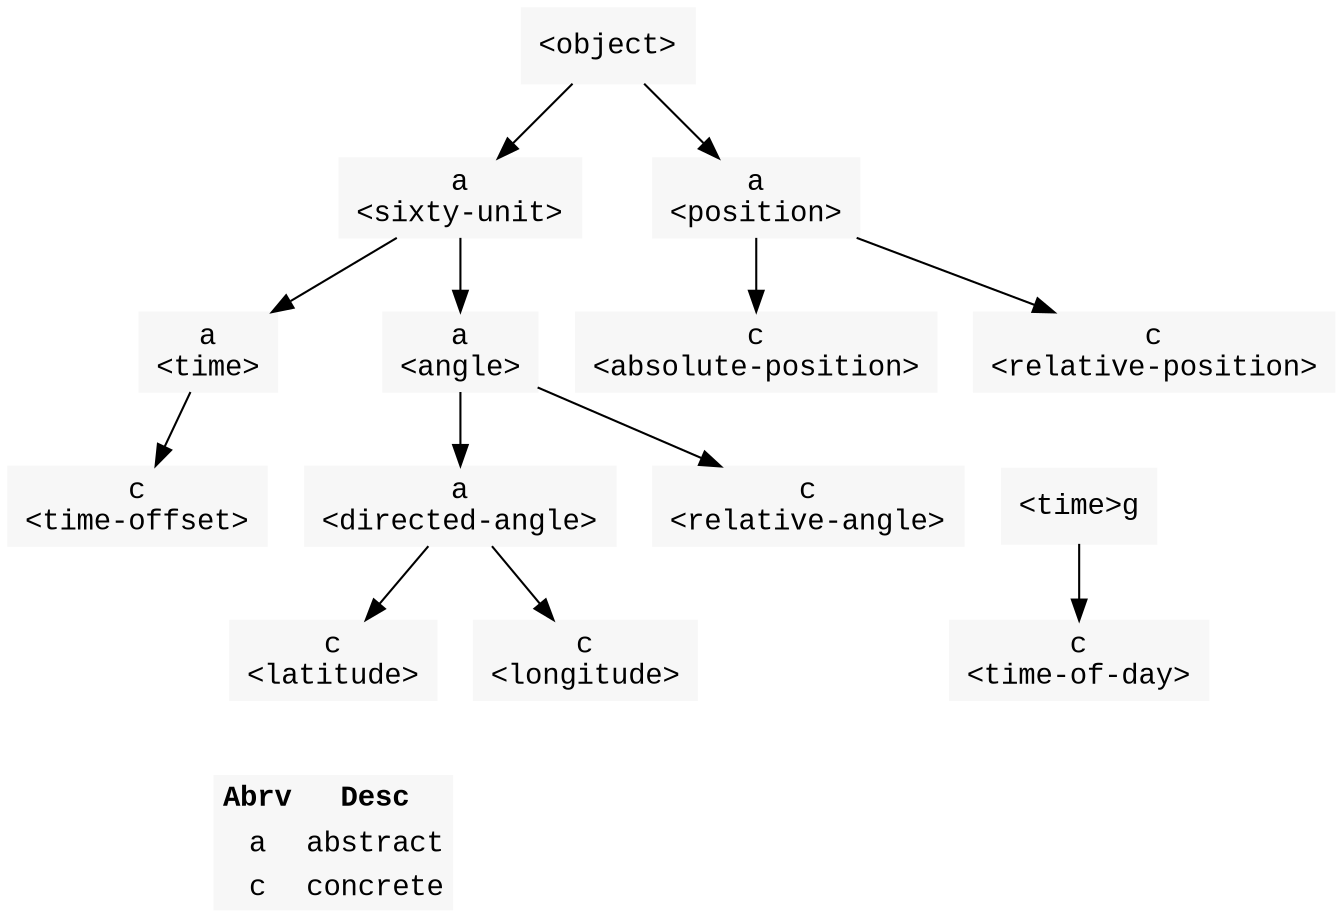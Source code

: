 digraph G {

  node [
    shape=box;
    color="#f7f7f7";
    style="filled,setlinewidth(1)";
    fontname="Courier New";
  ];
	
  "<object>"		[label="<object>"];
  "<sixty-unit>"       	[label="a\n<sixty-unit>"];
  "<time>"              [label="a\n<time>"];
  "<angle>"            	[label="a\n<angle>"];
  "<time-of-day>"       [label="c\n<time-of-day>"];
  "<time-offset>"       [label="c\n<time-offset>"];
  "<directed-angle>"   	[label="a\n<directed-angle>"];
  "<relative-angle>"    [label="c\n<relative-angle>"];
  "<position>"          [label="a\n<position>"];
  "<absolute-position>"	[label="c\n<absolute-position>"];
  "<relative-position>"	[label="c\n<relative-position>"];
  "<latitude>"          [label="c\n<latitude>"];
  "<longitude>"		[label="c\n<longitude>"];
  
  "<object>"		-> "<sixty-unit>";
  "<object>"           	-> "<position>";
  "<sixty-unit>"     	-> "<time>";
  "<sixty-unit>"     	-> "<angle>";
  "<time>g"           	-> "<time-of-day>";
  "<time>"           	-> "<time-offset>";
  "<angle>"          	-> "<directed-angle>";
  "<angle>"          	-> "<relative-angle>";
  "<directed-angle>" 	-> "<latitude>";
  "<directed-angle>"  	-> "<longitude>"; 
  "<position>"       	-> "<absolute-position>";
  "<position>"       	-> "<relative-position>";

  {
    rank = sink;
    Legend [
      shape=none, margin=0,label=<
    <table border="0" cellpadding="2" cellborder="0">
      <tr>
        <td><b>Abrv</b></td>
	<td><b>Desc</b></td>
      </tr>
      <tr>
        <td>a</td>
	<td>abstract</td>
      </tr>
      <tr>
        <td>c</td>
	<td>concrete</td>
      </tr>
    </table>
  >];
  }
}